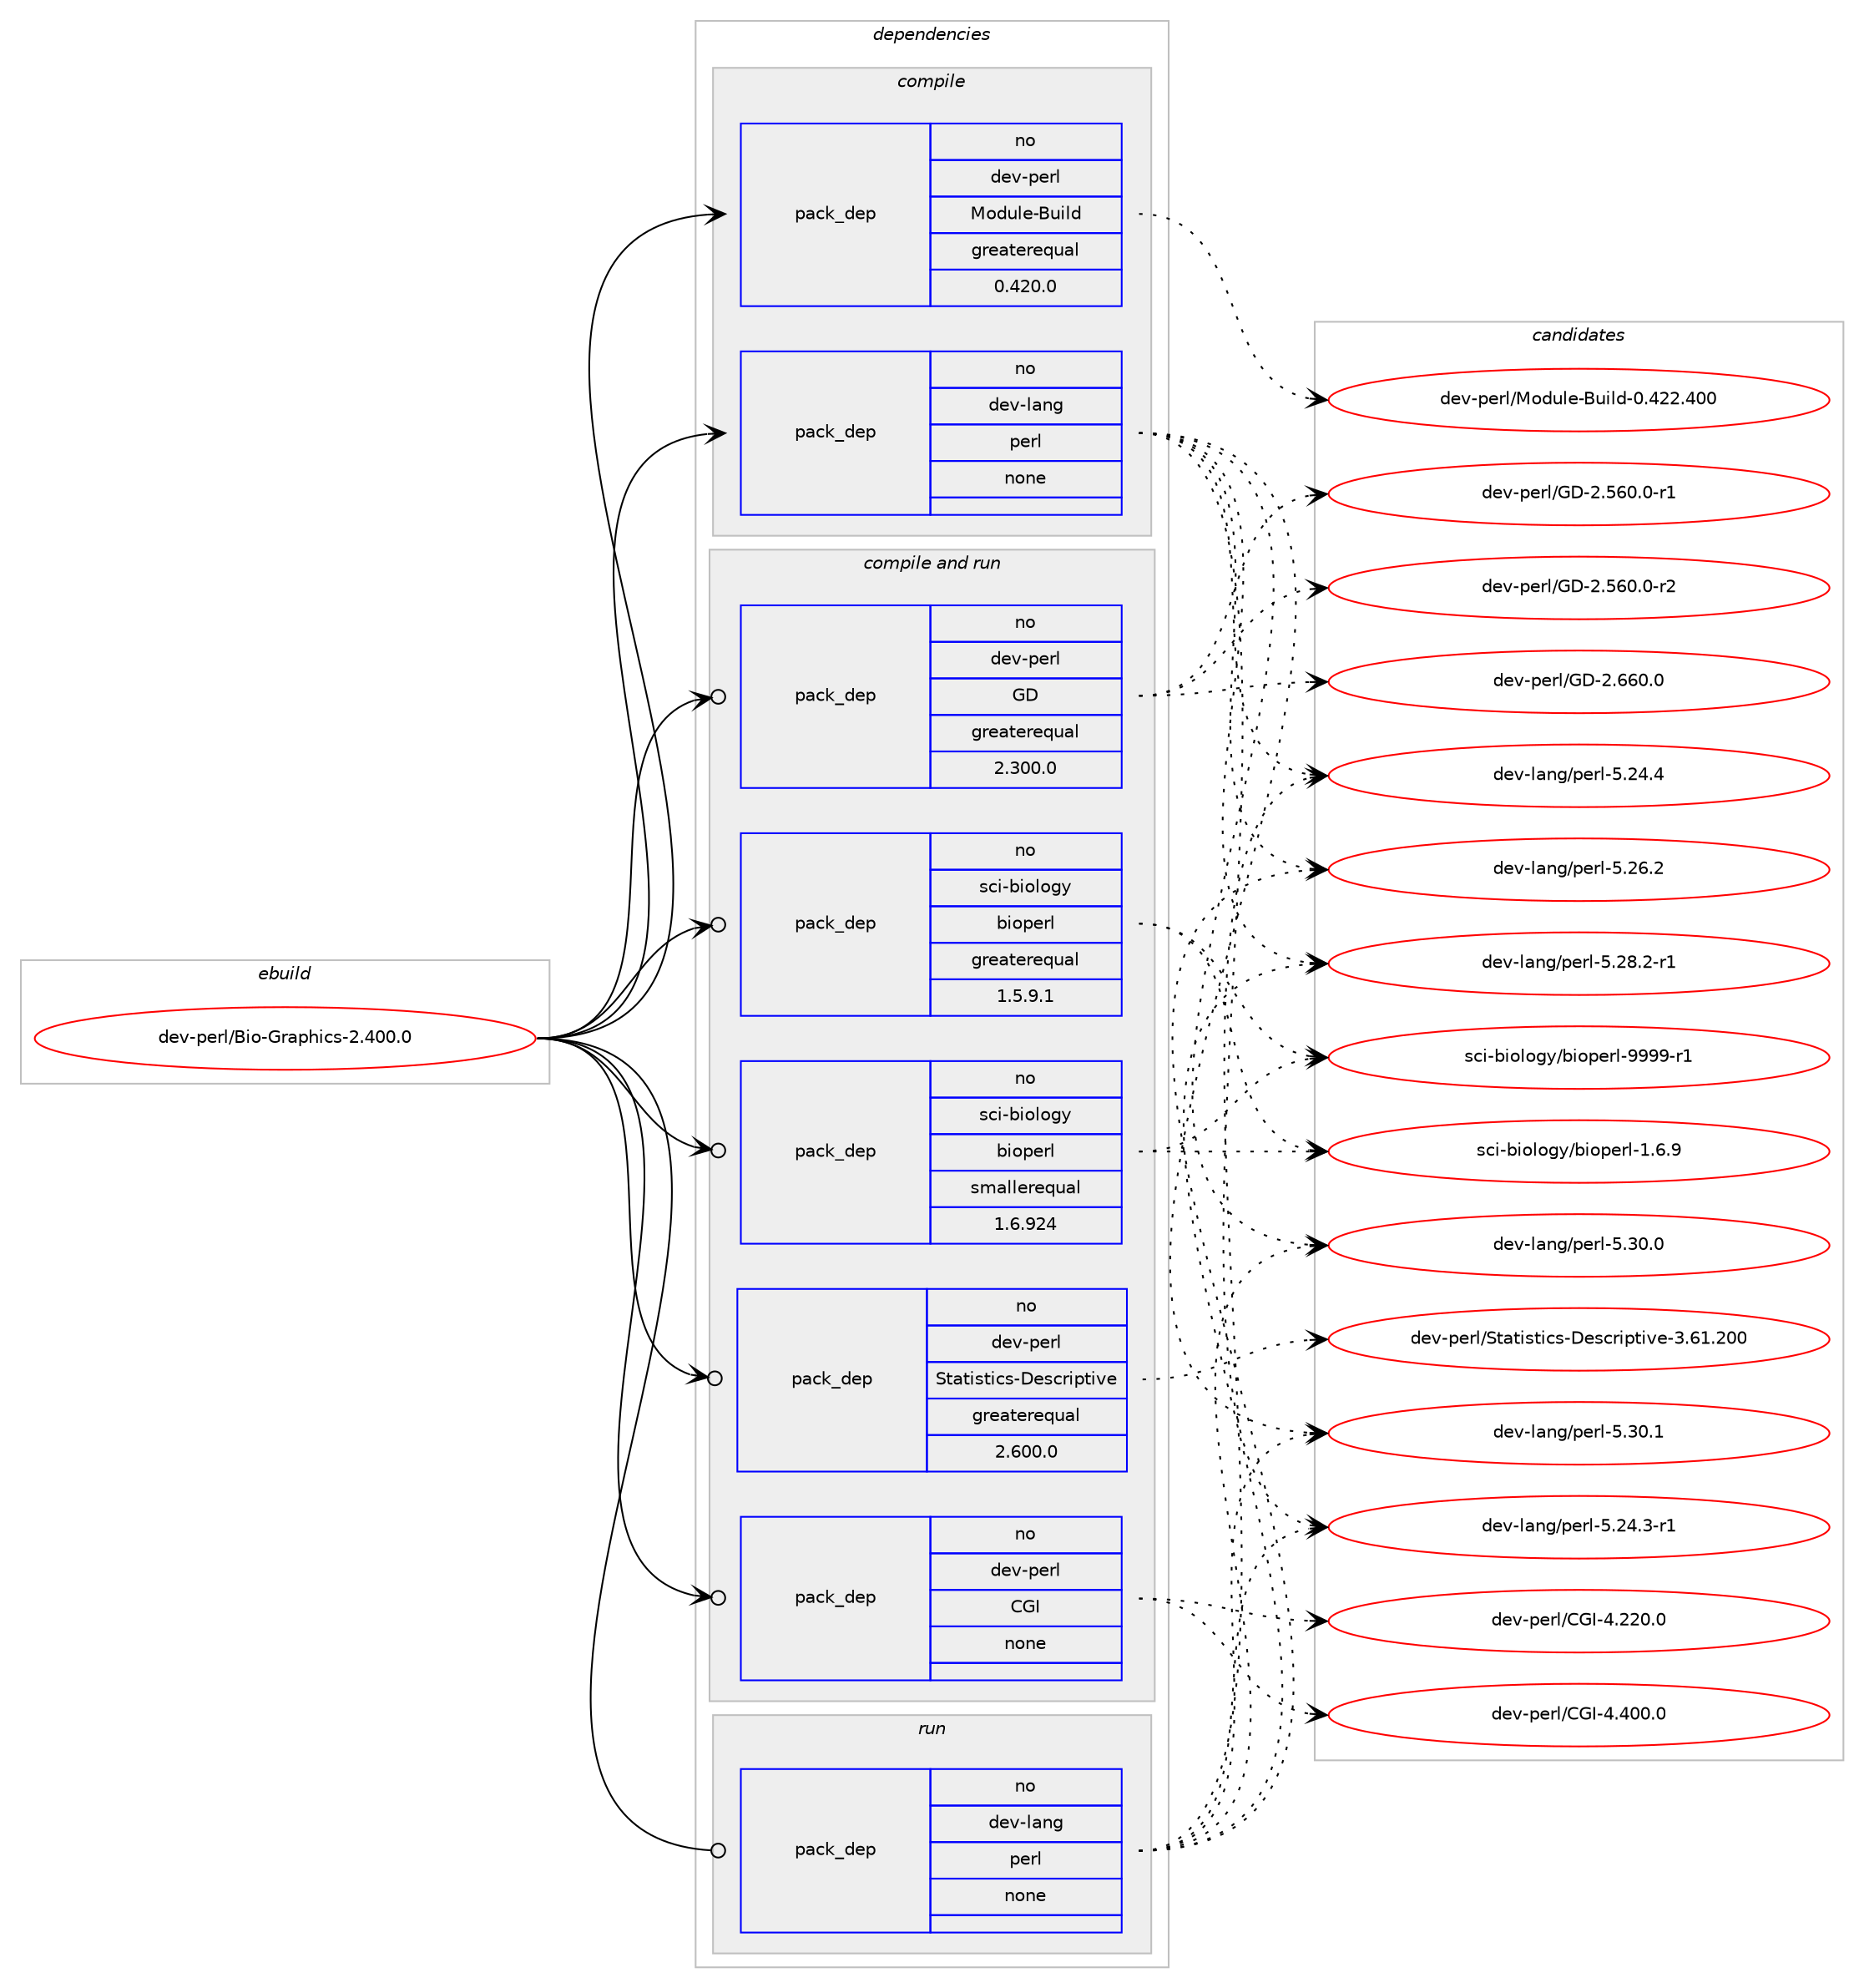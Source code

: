 digraph prolog {

# *************
# Graph options
# *************

newrank=true;
concentrate=true;
compound=true;
graph [rankdir=LR,fontname=Helvetica,fontsize=10,ranksep=1.5];#, ranksep=2.5, nodesep=0.2];
edge  [arrowhead=vee];
node  [fontname=Helvetica,fontsize=10];

# **********
# The ebuild
# **********

subgraph cluster_leftcol {
color=gray;
rank=same;
label=<<i>ebuild</i>>;
id [label="dev-perl/Bio-Graphics-2.400.0", color=red, width=4, href="../dev-perl/Bio-Graphics-2.400.0.svg"];
}

# ****************
# The dependencies
# ****************

subgraph cluster_midcol {
color=gray;
label=<<i>dependencies</i>>;
subgraph cluster_compile {
fillcolor="#eeeeee";
style=filled;
label=<<i>compile</i>>;
subgraph pack429157 {
dependency574079 [label=<<TABLE BORDER="0" CELLBORDER="1" CELLSPACING="0" CELLPADDING="4" WIDTH="220"><TR><TD ROWSPAN="6" CELLPADDING="30">pack_dep</TD></TR><TR><TD WIDTH="110">no</TD></TR><TR><TD>dev-lang</TD></TR><TR><TD>perl</TD></TR><TR><TD>none</TD></TR><TR><TD></TD></TR></TABLE>>, shape=none, color=blue];
}
id:e -> dependency574079:w [weight=20,style="solid",arrowhead="vee"];
subgraph pack429158 {
dependency574080 [label=<<TABLE BORDER="0" CELLBORDER="1" CELLSPACING="0" CELLPADDING="4" WIDTH="220"><TR><TD ROWSPAN="6" CELLPADDING="30">pack_dep</TD></TR><TR><TD WIDTH="110">no</TD></TR><TR><TD>dev-perl</TD></TR><TR><TD>Module-Build</TD></TR><TR><TD>greaterequal</TD></TR><TR><TD>0.420.0</TD></TR></TABLE>>, shape=none, color=blue];
}
id:e -> dependency574080:w [weight=20,style="solid",arrowhead="vee"];
}
subgraph cluster_compileandrun {
fillcolor="#eeeeee";
style=filled;
label=<<i>compile and run</i>>;
subgraph pack429159 {
dependency574081 [label=<<TABLE BORDER="0" CELLBORDER="1" CELLSPACING="0" CELLPADDING="4" WIDTH="220"><TR><TD ROWSPAN="6" CELLPADDING="30">pack_dep</TD></TR><TR><TD WIDTH="110">no</TD></TR><TR><TD>dev-perl</TD></TR><TR><TD>CGI</TD></TR><TR><TD>none</TD></TR><TR><TD></TD></TR></TABLE>>, shape=none, color=blue];
}
id:e -> dependency574081:w [weight=20,style="solid",arrowhead="odotvee"];
subgraph pack429160 {
dependency574082 [label=<<TABLE BORDER="0" CELLBORDER="1" CELLSPACING="0" CELLPADDING="4" WIDTH="220"><TR><TD ROWSPAN="6" CELLPADDING="30">pack_dep</TD></TR><TR><TD WIDTH="110">no</TD></TR><TR><TD>dev-perl</TD></TR><TR><TD>GD</TD></TR><TR><TD>greaterequal</TD></TR><TR><TD>2.300.0</TD></TR></TABLE>>, shape=none, color=blue];
}
id:e -> dependency574082:w [weight=20,style="solid",arrowhead="odotvee"];
subgraph pack429161 {
dependency574083 [label=<<TABLE BORDER="0" CELLBORDER="1" CELLSPACING="0" CELLPADDING="4" WIDTH="220"><TR><TD ROWSPAN="6" CELLPADDING="30">pack_dep</TD></TR><TR><TD WIDTH="110">no</TD></TR><TR><TD>dev-perl</TD></TR><TR><TD>Statistics-Descriptive</TD></TR><TR><TD>greaterequal</TD></TR><TR><TD>2.600.0</TD></TR></TABLE>>, shape=none, color=blue];
}
id:e -> dependency574083:w [weight=20,style="solid",arrowhead="odotvee"];
subgraph pack429162 {
dependency574084 [label=<<TABLE BORDER="0" CELLBORDER="1" CELLSPACING="0" CELLPADDING="4" WIDTH="220"><TR><TD ROWSPAN="6" CELLPADDING="30">pack_dep</TD></TR><TR><TD WIDTH="110">no</TD></TR><TR><TD>sci-biology</TD></TR><TR><TD>bioperl</TD></TR><TR><TD>greaterequal</TD></TR><TR><TD>1.5.9.1</TD></TR></TABLE>>, shape=none, color=blue];
}
id:e -> dependency574084:w [weight=20,style="solid",arrowhead="odotvee"];
subgraph pack429163 {
dependency574085 [label=<<TABLE BORDER="0" CELLBORDER="1" CELLSPACING="0" CELLPADDING="4" WIDTH="220"><TR><TD ROWSPAN="6" CELLPADDING="30">pack_dep</TD></TR><TR><TD WIDTH="110">no</TD></TR><TR><TD>sci-biology</TD></TR><TR><TD>bioperl</TD></TR><TR><TD>smallerequal</TD></TR><TR><TD>1.6.924</TD></TR></TABLE>>, shape=none, color=blue];
}
id:e -> dependency574085:w [weight=20,style="solid",arrowhead="odotvee"];
}
subgraph cluster_run {
fillcolor="#eeeeee";
style=filled;
label=<<i>run</i>>;
subgraph pack429164 {
dependency574086 [label=<<TABLE BORDER="0" CELLBORDER="1" CELLSPACING="0" CELLPADDING="4" WIDTH="220"><TR><TD ROWSPAN="6" CELLPADDING="30">pack_dep</TD></TR><TR><TD WIDTH="110">no</TD></TR><TR><TD>dev-lang</TD></TR><TR><TD>perl</TD></TR><TR><TD>none</TD></TR><TR><TD></TD></TR></TABLE>>, shape=none, color=blue];
}
id:e -> dependency574086:w [weight=20,style="solid",arrowhead="odot"];
}
}

# **************
# The candidates
# **************

subgraph cluster_choices {
rank=same;
color=gray;
label=<<i>candidates</i>>;

subgraph choice429157 {
color=black;
nodesep=1;
choice100101118451089711010347112101114108455346505246514511449 [label="dev-lang/perl-5.24.3-r1", color=red, width=4,href="../dev-lang/perl-5.24.3-r1.svg"];
choice10010111845108971101034711210111410845534650524652 [label="dev-lang/perl-5.24.4", color=red, width=4,href="../dev-lang/perl-5.24.4.svg"];
choice10010111845108971101034711210111410845534650544650 [label="dev-lang/perl-5.26.2", color=red, width=4,href="../dev-lang/perl-5.26.2.svg"];
choice100101118451089711010347112101114108455346505646504511449 [label="dev-lang/perl-5.28.2-r1", color=red, width=4,href="../dev-lang/perl-5.28.2-r1.svg"];
choice10010111845108971101034711210111410845534651484648 [label="dev-lang/perl-5.30.0", color=red, width=4,href="../dev-lang/perl-5.30.0.svg"];
choice10010111845108971101034711210111410845534651484649 [label="dev-lang/perl-5.30.1", color=red, width=4,href="../dev-lang/perl-5.30.1.svg"];
dependency574079:e -> choice100101118451089711010347112101114108455346505246514511449:w [style=dotted,weight="100"];
dependency574079:e -> choice10010111845108971101034711210111410845534650524652:w [style=dotted,weight="100"];
dependency574079:e -> choice10010111845108971101034711210111410845534650544650:w [style=dotted,weight="100"];
dependency574079:e -> choice100101118451089711010347112101114108455346505646504511449:w [style=dotted,weight="100"];
dependency574079:e -> choice10010111845108971101034711210111410845534651484648:w [style=dotted,weight="100"];
dependency574079:e -> choice10010111845108971101034711210111410845534651484649:w [style=dotted,weight="100"];
}
subgraph choice429158 {
color=black;
nodesep=1;
choice100101118451121011141084777111100117108101456611710510810045484652505046524848 [label="dev-perl/Module-Build-0.422.400", color=red, width=4,href="../dev-perl/Module-Build-0.422.400.svg"];
dependency574080:e -> choice100101118451121011141084777111100117108101456611710510810045484652505046524848:w [style=dotted,weight="100"];
}
subgraph choice429159 {
color=black;
nodesep=1;
choice10010111845112101114108476771734552465050484648 [label="dev-perl/CGI-4.220.0", color=red, width=4,href="../dev-perl/CGI-4.220.0.svg"];
choice10010111845112101114108476771734552465248484648 [label="dev-perl/CGI-4.400.0", color=red, width=4,href="../dev-perl/CGI-4.400.0.svg"];
dependency574081:e -> choice10010111845112101114108476771734552465050484648:w [style=dotted,weight="100"];
dependency574081:e -> choice10010111845112101114108476771734552465248484648:w [style=dotted,weight="100"];
}
subgraph choice429160 {
color=black;
nodesep=1;
choice1001011184511210111410847716845504653544846484511449 [label="dev-perl/GD-2.560.0-r1", color=red, width=4,href="../dev-perl/GD-2.560.0-r1.svg"];
choice1001011184511210111410847716845504653544846484511450 [label="dev-perl/GD-2.560.0-r2", color=red, width=4,href="../dev-perl/GD-2.560.0-r2.svg"];
choice100101118451121011141084771684550465454484648 [label="dev-perl/GD-2.660.0", color=red, width=4,href="../dev-perl/GD-2.660.0.svg"];
dependency574082:e -> choice1001011184511210111410847716845504653544846484511449:w [style=dotted,weight="100"];
dependency574082:e -> choice1001011184511210111410847716845504653544846484511450:w [style=dotted,weight="100"];
dependency574082:e -> choice100101118451121011141084771684550465454484648:w [style=dotted,weight="100"];
}
subgraph choice429161 {
color=black;
nodesep=1;
choice1001011184511210111410847831169711610511511610599115456810111599114105112116105118101455146544946504848 [label="dev-perl/Statistics-Descriptive-3.61.200", color=red, width=4,href="../dev-perl/Statistics-Descriptive-3.61.200.svg"];
dependency574083:e -> choice1001011184511210111410847831169711610511511610599115456810111599114105112116105118101455146544946504848:w [style=dotted,weight="100"];
}
subgraph choice429162 {
color=black;
nodesep=1;
choice1159910545981051111081111031214798105111112101114108454946544657 [label="sci-biology/bioperl-1.6.9", color=red, width=4,href="../sci-biology/bioperl-1.6.9.svg"];
choice115991054598105111108111103121479810511111210111410845575757574511449 [label="sci-biology/bioperl-9999-r1", color=red, width=4,href="../sci-biology/bioperl-9999-r1.svg"];
dependency574084:e -> choice1159910545981051111081111031214798105111112101114108454946544657:w [style=dotted,weight="100"];
dependency574084:e -> choice115991054598105111108111103121479810511111210111410845575757574511449:w [style=dotted,weight="100"];
}
subgraph choice429163 {
color=black;
nodesep=1;
choice1159910545981051111081111031214798105111112101114108454946544657 [label="sci-biology/bioperl-1.6.9", color=red, width=4,href="../sci-biology/bioperl-1.6.9.svg"];
choice115991054598105111108111103121479810511111210111410845575757574511449 [label="sci-biology/bioperl-9999-r1", color=red, width=4,href="../sci-biology/bioperl-9999-r1.svg"];
dependency574085:e -> choice1159910545981051111081111031214798105111112101114108454946544657:w [style=dotted,weight="100"];
dependency574085:e -> choice115991054598105111108111103121479810511111210111410845575757574511449:w [style=dotted,weight="100"];
}
subgraph choice429164 {
color=black;
nodesep=1;
choice100101118451089711010347112101114108455346505246514511449 [label="dev-lang/perl-5.24.3-r1", color=red, width=4,href="../dev-lang/perl-5.24.3-r1.svg"];
choice10010111845108971101034711210111410845534650524652 [label="dev-lang/perl-5.24.4", color=red, width=4,href="../dev-lang/perl-5.24.4.svg"];
choice10010111845108971101034711210111410845534650544650 [label="dev-lang/perl-5.26.2", color=red, width=4,href="../dev-lang/perl-5.26.2.svg"];
choice100101118451089711010347112101114108455346505646504511449 [label="dev-lang/perl-5.28.2-r1", color=red, width=4,href="../dev-lang/perl-5.28.2-r1.svg"];
choice10010111845108971101034711210111410845534651484648 [label="dev-lang/perl-5.30.0", color=red, width=4,href="../dev-lang/perl-5.30.0.svg"];
choice10010111845108971101034711210111410845534651484649 [label="dev-lang/perl-5.30.1", color=red, width=4,href="../dev-lang/perl-5.30.1.svg"];
dependency574086:e -> choice100101118451089711010347112101114108455346505246514511449:w [style=dotted,weight="100"];
dependency574086:e -> choice10010111845108971101034711210111410845534650524652:w [style=dotted,weight="100"];
dependency574086:e -> choice10010111845108971101034711210111410845534650544650:w [style=dotted,weight="100"];
dependency574086:e -> choice100101118451089711010347112101114108455346505646504511449:w [style=dotted,weight="100"];
dependency574086:e -> choice10010111845108971101034711210111410845534651484648:w [style=dotted,weight="100"];
dependency574086:e -> choice10010111845108971101034711210111410845534651484649:w [style=dotted,weight="100"];
}
}

}
